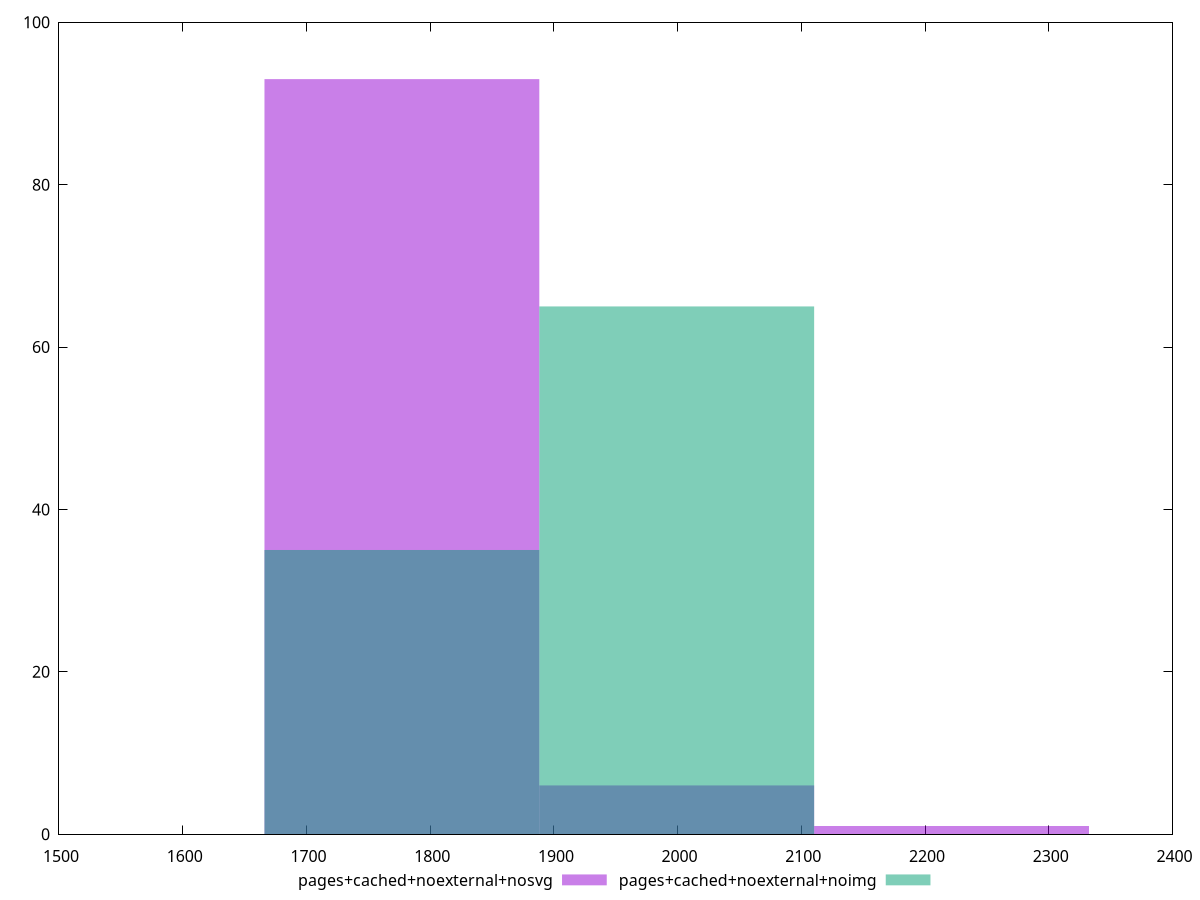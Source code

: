 reset
set terminal svg size 640, 500 enhanced background rgb 'white'
set output "reprap/interactive/comparison/histogram/7_vs_8.svg"

$pagesCachedNoexternalNosvg <<EOF
1777.1446594729648 93
2221.430824341206 1
1999.2877419070853 6
EOF

$pagesCachedNoexternalNoimg <<EOF
1777.1446594729648 35
1999.2877419070853 65
EOF

set key outside below
set boxwidth 222.1430824341206
set yrange [0:100]
set style fill transparent solid 0.5 noborder

plot \
  $pagesCachedNoexternalNosvg title "pages+cached+noexternal+nosvg" with boxes, \
  $pagesCachedNoexternalNoimg title "pages+cached+noexternal+noimg" with boxes, \


reset